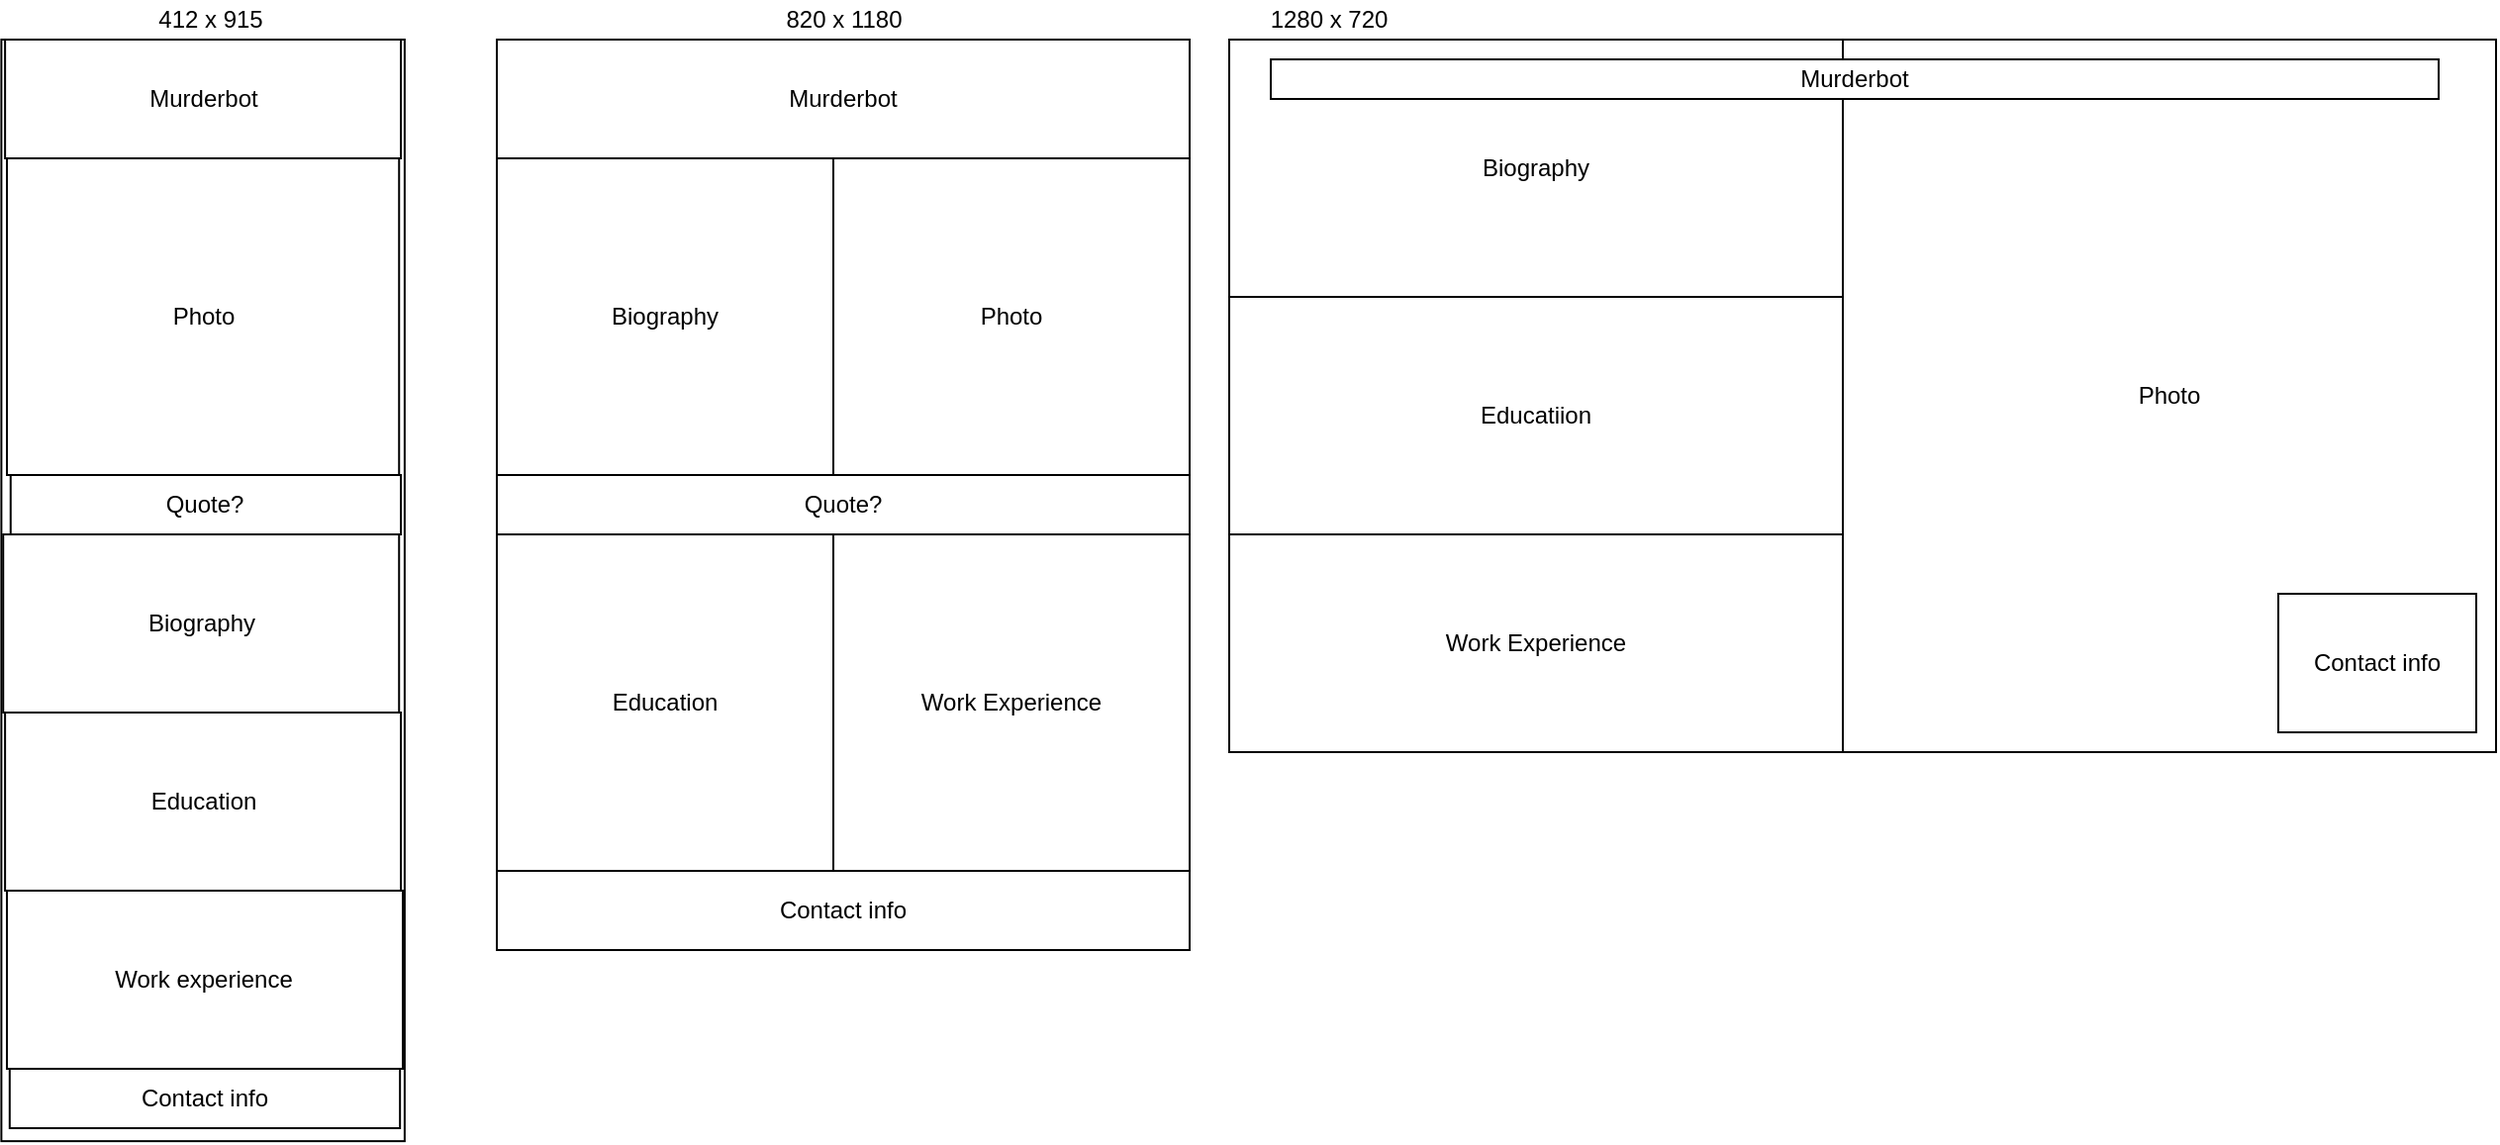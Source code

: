 <mxfile version="16.5.1" type="device"><diagram id="52LrYHI_SBZHDEwqSdMi" name="Sida-1"><mxGraphModel dx="782" dy="539" grid="1" gridSize="10" guides="1" tooltips="1" connect="1" arrows="1" fold="1" page="1" pageScale="1" pageWidth="827" pageHeight="1169" math="0" shadow="0"><root><mxCell id="0"/><mxCell id="1" parent="0"/><mxCell id="95KljtkdL2nN_t_fX-2F-14" value="" style="group" parent="1" vertex="1" connectable="0"><mxGeometry x="9.685" y="20" width="390.32" height="550" as="geometry"/></mxCell><mxCell id="95KljtkdL2nN_t_fX-2F-2" value="" style="rounded=0;whiteSpace=wrap;html=1;rotation=90;" parent="95KljtkdL2nN_t_fX-2F-14" vertex="1"><mxGeometry x="-176.4" y="176.41" width="556.56" height="203.75" as="geometry"/></mxCell><mxCell id="95KljtkdL2nN_t_fX-2F-3" value="Murderbot" style="rounded=0;whiteSpace=wrap;html=1;" parent="95KljtkdL2nN_t_fX-2F-14" vertex="1"><mxGeometry x="1.875" width="200" height="60" as="geometry"/></mxCell><mxCell id="z5LKfw5hmV-S_x8PT4Ox-3" value="" style="group" parent="95KljtkdL2nN_t_fX-2F-14" vertex="1" connectable="0"><mxGeometry x="0.93" y="60" width="201.88" height="490" as="geometry"/></mxCell><mxCell id="95KljtkdL2nN_t_fX-2F-5" value="Photo" style="rounded=0;whiteSpace=wrap;html=1;" parent="z5LKfw5hmV-S_x8PT4Ox-3" vertex="1"><mxGeometry x="1.885" width="198.12" height="160" as="geometry"/></mxCell><mxCell id="95KljtkdL2nN_t_fX-2F-6" value="Quote?" style="rounded=0;whiteSpace=wrap;html=1;" parent="z5LKfw5hmV-S_x8PT4Ox-3" vertex="1"><mxGeometry x="3.765" y="160" width="197.18" height="30" as="geometry"/></mxCell><mxCell id="95KljtkdL2nN_t_fX-2F-9" value="Education" style="rounded=0;whiteSpace=wrap;html=1;" parent="z5LKfw5hmV-S_x8PT4Ox-3" vertex="1"><mxGeometry x="0.94" y="280" width="200" height="90" as="geometry"/></mxCell><mxCell id="z5LKfw5hmV-S_x8PT4Ox-2" value="Biography" style="rounded=0;whiteSpace=wrap;html=1;" parent="z5LKfw5hmV-S_x8PT4Ox-3" vertex="1"><mxGeometry y="190" width="200" height="90" as="geometry"/></mxCell><mxCell id="95KljtkdL2nN_t_fX-2F-12" value="Work experience" style="rounded=0;whiteSpace=wrap;html=1;" parent="z5LKfw5hmV-S_x8PT4Ox-3" vertex="1"><mxGeometry x="1.88" y="370" width="200" height="90" as="geometry"/></mxCell><mxCell id="95KljtkdL2nN_t_fX-2F-13" value="Contact info" style="rounded=0;whiteSpace=wrap;html=1;" parent="z5LKfw5hmV-S_x8PT4Ox-3" vertex="1"><mxGeometry x="3.285" y="460" width="197.18" height="30" as="geometry"/></mxCell><mxCell id="95KljtkdL2nN_t_fX-2F-16" value="412 x 915" style="text;html=1;align=center;verticalAlign=middle;resizable=0;points=[];autosize=1;strokeColor=none;fillColor=none;" parent="1" vertex="1"><mxGeometry x="80" width="70" height="20" as="geometry"/></mxCell><mxCell id="95KljtkdL2nN_t_fX-2F-18" value="820 x 1180" style="text;html=1;align=center;verticalAlign=middle;resizable=0;points=[];autosize=1;strokeColor=none;fillColor=none;" parent="1" vertex="1"><mxGeometry x="400" width="70" height="20" as="geometry"/></mxCell><mxCell id="95KljtkdL2nN_t_fX-2F-19" value="1280 x 720" style="text;html=1;align=center;verticalAlign=middle;resizable=0;points=[];autosize=1;strokeColor=none;fillColor=none;" parent="1" vertex="1"><mxGeometry x="645" width="70" height="20" as="geometry"/></mxCell><mxCell id="95KljtkdL2nN_t_fX-2F-56" value="" style="rounded=0;whiteSpace=wrap;html=1;" parent="1" vertex="1"><mxGeometry x="630" y="20" width="640" height="360" as="geometry"/></mxCell><mxCell id="95KljtkdL2nN_t_fX-2F-57" value="Biography" style="rounded=0;whiteSpace=wrap;html=1;" parent="1" vertex="1"><mxGeometry x="630" y="20" width="310" height="130" as="geometry"/></mxCell><mxCell id="95KljtkdL2nN_t_fX-2F-59" value="" style="group" parent="1" vertex="1" connectable="0"><mxGeometry x="260" y="20" width="350" height="460" as="geometry"/></mxCell><mxCell id="95KljtkdL2nN_t_fX-2F-15" value="" style="rounded=0;whiteSpace=wrap;html=1;" parent="95KljtkdL2nN_t_fX-2F-59" vertex="1"><mxGeometry width="350" height="460" as="geometry"/></mxCell><mxCell id="95KljtkdL2nN_t_fX-2F-44" value="Murderbot" style="rounded=0;whiteSpace=wrap;html=1;" parent="95KljtkdL2nN_t_fX-2F-59" vertex="1"><mxGeometry width="350" height="60" as="geometry"/></mxCell><mxCell id="95KljtkdL2nN_t_fX-2F-45" value="Photo&lt;br&gt;" style="rounded=0;whiteSpace=wrap;html=1;" parent="95KljtkdL2nN_t_fX-2F-59" vertex="1"><mxGeometry x="170" y="60" width="180" height="160" as="geometry"/></mxCell><mxCell id="95KljtkdL2nN_t_fX-2F-46" value="Biography" style="rounded=0;whiteSpace=wrap;html=1;" parent="95KljtkdL2nN_t_fX-2F-59" vertex="1"><mxGeometry y="60" width="170" height="160" as="geometry"/></mxCell><mxCell id="95KljtkdL2nN_t_fX-2F-53" value="Education" style="rounded=0;whiteSpace=wrap;html=1;" parent="95KljtkdL2nN_t_fX-2F-59" vertex="1"><mxGeometry y="250" width="170" height="170" as="geometry"/></mxCell><mxCell id="95KljtkdL2nN_t_fX-2F-54" value="Work Experience" style="rounded=0;whiteSpace=wrap;html=1;" parent="95KljtkdL2nN_t_fX-2F-59" vertex="1"><mxGeometry x="170" y="250" width="180" height="170" as="geometry"/></mxCell><mxCell id="95KljtkdL2nN_t_fX-2F-55" value="Contact info" style="rounded=0;whiteSpace=wrap;html=1;" parent="95KljtkdL2nN_t_fX-2F-59" vertex="1"><mxGeometry y="420" width="350" height="40" as="geometry"/></mxCell><mxCell id="z5LKfw5hmV-S_x8PT4Ox-4" value="Quote?" style="rounded=0;whiteSpace=wrap;html=1;" parent="95KljtkdL2nN_t_fX-2F-59" vertex="1"><mxGeometry y="220" width="350" height="30" as="geometry"/></mxCell><mxCell id="95KljtkdL2nN_t_fX-2F-60" value="Photo" style="rounded=0;whiteSpace=wrap;html=1;" parent="1" vertex="1"><mxGeometry x="940" y="20" width="330" height="360" as="geometry"/></mxCell><mxCell id="95KljtkdL2nN_t_fX-2F-72" value="Educatiion" style="rounded=0;whiteSpace=wrap;html=1;" parent="1" vertex="1"><mxGeometry x="630" y="150" width="310" height="120" as="geometry"/></mxCell><mxCell id="95KljtkdL2nN_t_fX-2F-73" value="Contact info&lt;br&gt;" style="rounded=0;whiteSpace=wrap;html=1;" parent="1" vertex="1"><mxGeometry x="1160" y="300" width="100" height="70" as="geometry"/></mxCell><mxCell id="95KljtkdL2nN_t_fX-2F-77" value="Work Experience" style="rounded=0;whiteSpace=wrap;html=1;" parent="1" vertex="1"><mxGeometry x="630" y="270" width="310" height="110" as="geometry"/></mxCell><mxCell id="95KljtkdL2nN_t_fX-2F-78" value="Murderbot" style="rounded=0;whiteSpace=wrap;html=1;" parent="1" vertex="1"><mxGeometry x="651" y="30" width="590" height="20" as="geometry"/></mxCell></root></mxGraphModel></diagram></mxfile>